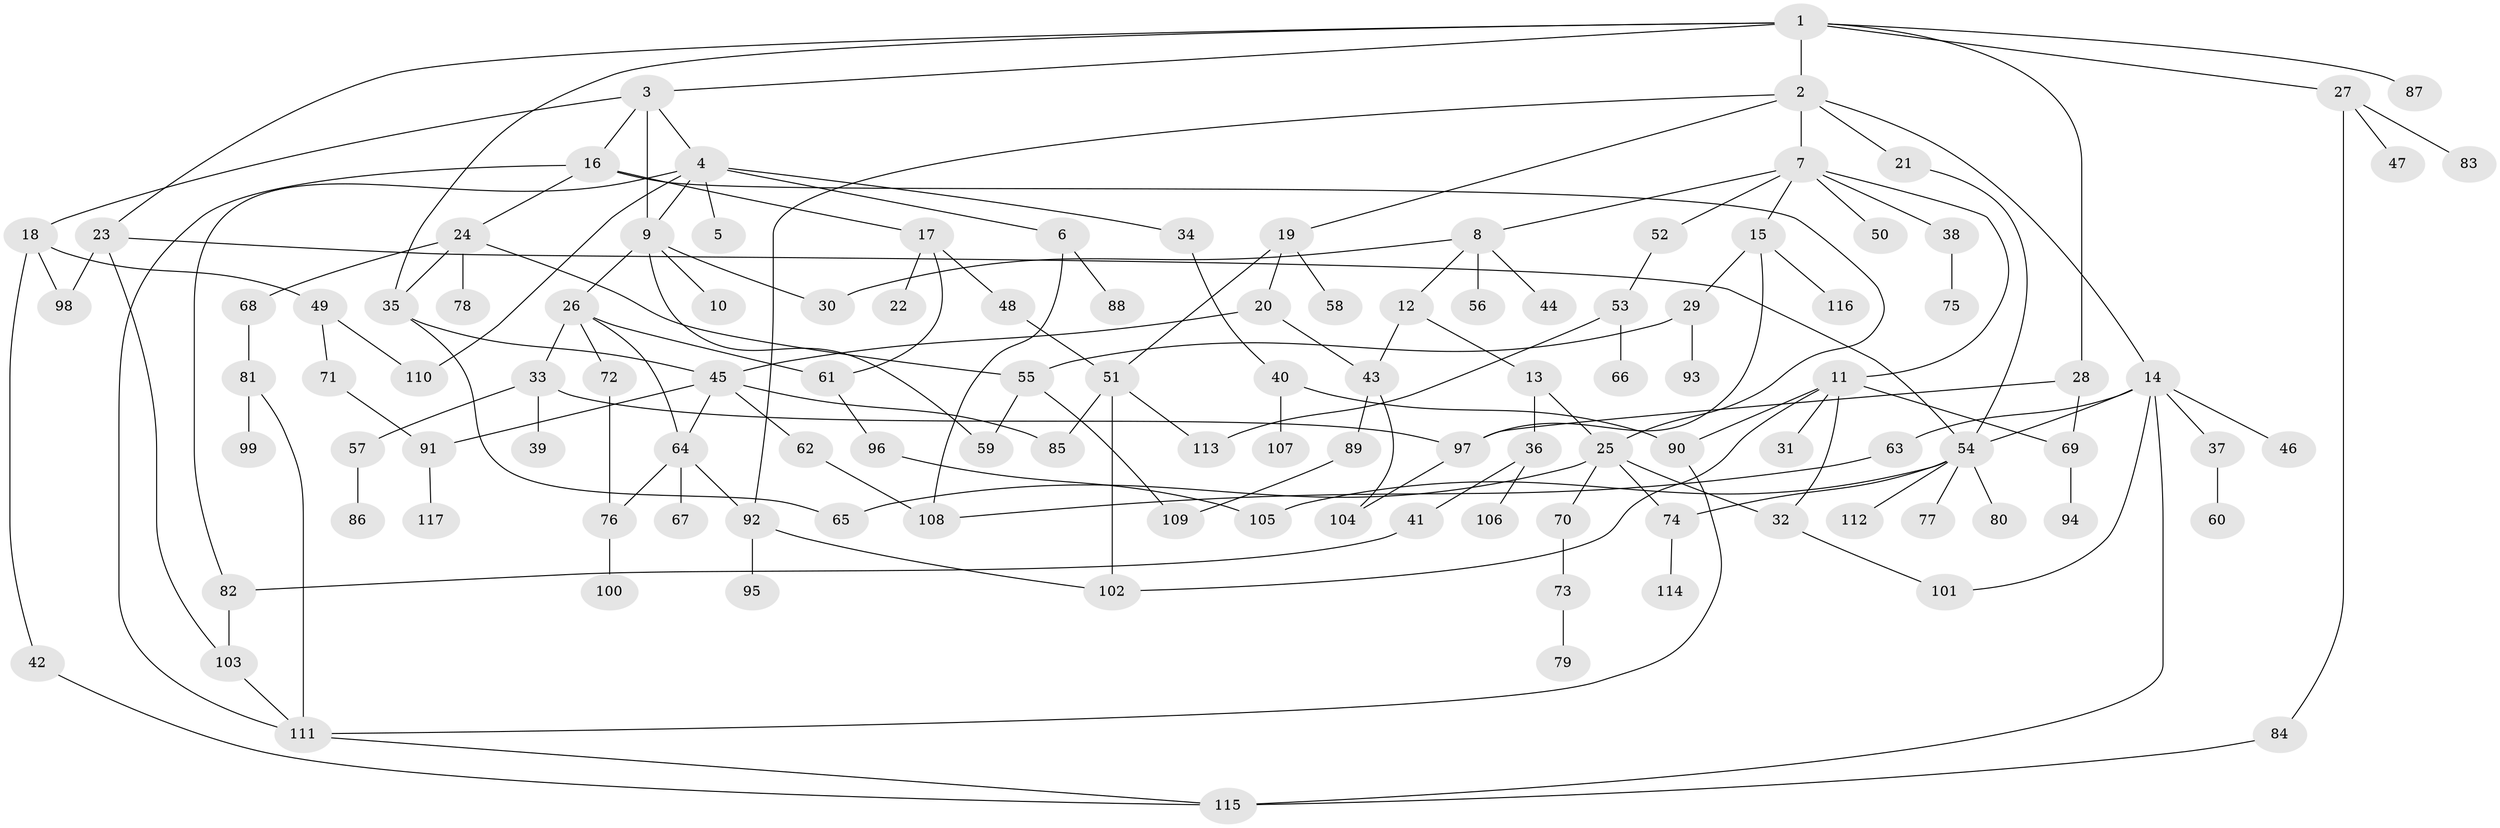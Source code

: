 // Generated by graph-tools (version 1.1) at 2025/49/03/09/25 03:49:21]
// undirected, 117 vertices, 159 edges
graph export_dot {
graph [start="1"]
  node [color=gray90,style=filled];
  1;
  2;
  3;
  4;
  5;
  6;
  7;
  8;
  9;
  10;
  11;
  12;
  13;
  14;
  15;
  16;
  17;
  18;
  19;
  20;
  21;
  22;
  23;
  24;
  25;
  26;
  27;
  28;
  29;
  30;
  31;
  32;
  33;
  34;
  35;
  36;
  37;
  38;
  39;
  40;
  41;
  42;
  43;
  44;
  45;
  46;
  47;
  48;
  49;
  50;
  51;
  52;
  53;
  54;
  55;
  56;
  57;
  58;
  59;
  60;
  61;
  62;
  63;
  64;
  65;
  66;
  67;
  68;
  69;
  70;
  71;
  72;
  73;
  74;
  75;
  76;
  77;
  78;
  79;
  80;
  81;
  82;
  83;
  84;
  85;
  86;
  87;
  88;
  89;
  90;
  91;
  92;
  93;
  94;
  95;
  96;
  97;
  98;
  99;
  100;
  101;
  102;
  103;
  104;
  105;
  106;
  107;
  108;
  109;
  110;
  111;
  112;
  113;
  114;
  115;
  116;
  117;
  1 -- 2;
  1 -- 3;
  1 -- 23;
  1 -- 27;
  1 -- 28;
  1 -- 87;
  1 -- 35;
  2 -- 7;
  2 -- 14;
  2 -- 19;
  2 -- 21;
  2 -- 92;
  3 -- 4;
  3 -- 16;
  3 -- 18;
  3 -- 9;
  4 -- 5;
  4 -- 6;
  4 -- 9;
  4 -- 34;
  4 -- 82;
  4 -- 110;
  6 -- 88;
  6 -- 108;
  7 -- 8;
  7 -- 11;
  7 -- 15;
  7 -- 38;
  7 -- 50;
  7 -- 52;
  8 -- 12;
  8 -- 44;
  8 -- 56;
  8 -- 30;
  9 -- 10;
  9 -- 26;
  9 -- 30;
  9 -- 59;
  11 -- 31;
  11 -- 90;
  11 -- 32;
  11 -- 102;
  11 -- 69;
  12 -- 13;
  12 -- 43;
  13 -- 25;
  13 -- 36;
  14 -- 37;
  14 -- 46;
  14 -- 63;
  14 -- 54;
  14 -- 101;
  14 -- 115;
  15 -- 29;
  15 -- 116;
  15 -- 97;
  16 -- 17;
  16 -- 24;
  16 -- 111;
  16 -- 25;
  17 -- 22;
  17 -- 48;
  17 -- 61;
  18 -- 42;
  18 -- 49;
  18 -- 98;
  19 -- 20;
  19 -- 51;
  19 -- 58;
  20 -- 45;
  20 -- 43;
  21 -- 54;
  23 -- 54;
  23 -- 98;
  23 -- 103;
  24 -- 35;
  24 -- 55;
  24 -- 68;
  24 -- 78;
  25 -- 32;
  25 -- 65;
  25 -- 70;
  25 -- 74;
  26 -- 33;
  26 -- 72;
  26 -- 61;
  26 -- 64;
  27 -- 47;
  27 -- 83;
  27 -- 84;
  28 -- 69;
  28 -- 97;
  29 -- 93;
  29 -- 55;
  32 -- 101;
  33 -- 39;
  33 -- 57;
  33 -- 97;
  34 -- 40;
  35 -- 45;
  35 -- 65;
  36 -- 41;
  36 -- 106;
  37 -- 60;
  38 -- 75;
  40 -- 107;
  40 -- 90;
  41 -- 82;
  42 -- 115;
  43 -- 89;
  43 -- 104;
  45 -- 62;
  45 -- 64;
  45 -- 91;
  45 -- 85;
  48 -- 51;
  49 -- 71;
  49 -- 110;
  51 -- 85;
  51 -- 113;
  51 -- 102;
  52 -- 53;
  53 -- 66;
  53 -- 113;
  54 -- 77;
  54 -- 80;
  54 -- 112;
  54 -- 105;
  54 -- 74;
  55 -- 59;
  55 -- 109;
  57 -- 86;
  61 -- 96;
  62 -- 108;
  63 -- 108;
  64 -- 67;
  64 -- 76;
  64 -- 92;
  68 -- 81;
  69 -- 94;
  70 -- 73;
  71 -- 91;
  72 -- 76;
  73 -- 79;
  74 -- 114;
  76 -- 100;
  81 -- 99;
  81 -- 111;
  82 -- 103;
  84 -- 115;
  89 -- 109;
  90 -- 111;
  91 -- 117;
  92 -- 95;
  92 -- 102;
  96 -- 105;
  97 -- 104;
  103 -- 111;
  111 -- 115;
}
